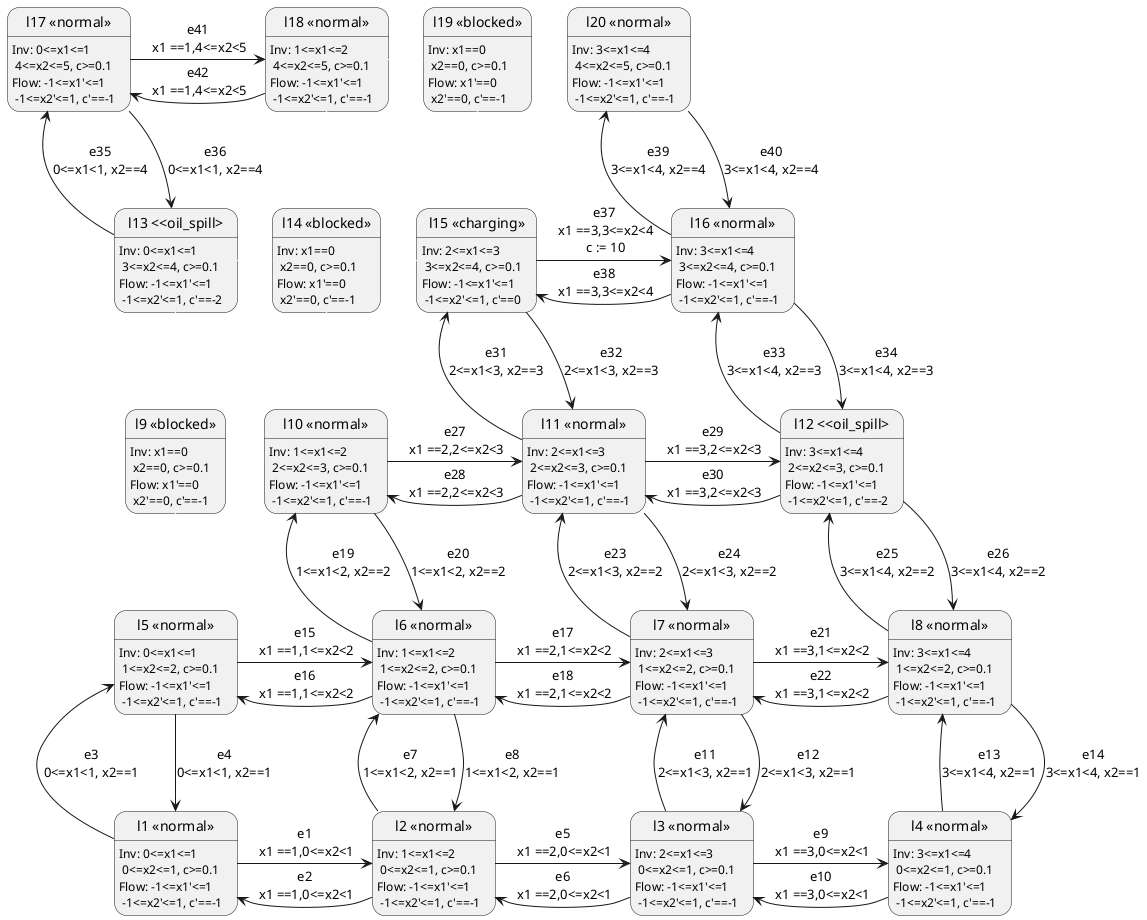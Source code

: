 @startuml unsat_model_4.puml
skinparam state {
  BackgroundColor<<normal>> White
  BackgroundColor<<barrier>> Red
  BackgroundColor<<oil_spill>> Yellow
  BackgroundColor<<charging>> Green
}

state "l1 <<normal>>" as loc1:Inv: 0<=x1<=1\n 0<=x2<=1, c>=0.1\nFlow: -1<=x1'<=1 \n -1<=x2'<=1, c'==-1
state "l2 <<normal>>" as loc2:Inv: 1<=x1<=2\n 0<=x2<=1, c>=0.1\nFlow: -1<=x1'<=1 \n -1<=x2'<=1, c'==-1
state "l3 <<normal>>" as loc3:Inv: 2<=x1<=3\n 0<=x2<=1, c>=0.1\nFlow: -1<=x1'<=1 \n -1<=x2'<=1, c'==-1
state "l4 <<normal>>" as loc4:Inv: 3<=x1<=4\n 0<=x2<=1, c>=0.1\nFlow: -1<=x1'<=1 \n -1<=x2'<=1, c'==-1
state "l5 <<normal>>" as loc5:Inv: 0<=x1<=1\n 1<=x2<=2, c>=0.1\nFlow: -1<=x1'<=1 \n -1<=x2'<=1, c'==-1
state "l6 <<normal>>" as loc6:Inv: 1<=x1<=2\n 1<=x2<=2, c>=0.1\nFlow: -1<=x1'<=1 \n -1<=x2'<=1, c'==-1
state "l7 <<normal>>" as loc7:Inv: 2<=x1<=3\n 1<=x2<=2, c>=0.1\nFlow: -1<=x1'<=1 \n -1<=x2'<=1, c'==-1
state "l8 <<normal>>" as loc8:Inv: 3<=x1<=4\n 1<=x2<=2, c>=0.1\nFlow: -1<=x1'<=1 \n -1<=x2'<=1, c'==-1
state "l9 <<blocked>>" as loc9:Inv: x1==0 \n x2==0, c>=0.1\nFlow: x1'==0 \n x2'==0, c'==-1
state "l10 <<normal>>" as loc10:Inv: 1<=x1<=2\n 2<=x2<=3, c>=0.1\nFlow: -1<=x1'<=1 \n -1<=x2'<=1, c'==-1
state "l11 <<normal>>" as loc11:Inv: 2<=x1<=3\n 2<=x2<=3, c>=0.1\nFlow: -1<=x1'<=1 \n -1<=x2'<=1, c'==-1
state "l12 <<oil_spill>" as loc12:Inv: 3<=x1<=4\n 2<=x2<=3, c>=0.1\nFlow: -1<=x1'<=1 \n -1<=x2'<=1, c'==-2
state "l13 <<oil_spill>" as loc13:Inv: 0<=x1<=1\n 3<=x2<=4, c>=0.1\nFlow: -1<=x1'<=1 \n -1<=x2'<=1, c'==-2
state "l14 <<blocked>>" as loc14:Inv: x1==0 \n x2==0, c>=0.1\nFlow: x1'==0 \n x2'==0, c'==-1
state "l15 <<charging>>" as loc15:Inv: 2<=x1<=3\n 3<=x2<=4, c>=0.1\nFlow: -1<=x1'<=1 \n -1<=x2'<=1, c'==0
state "l16 <<normal>>" as loc16:Inv: 3<=x1<=4\n 3<=x2<=4, c>=0.1\nFlow: -1<=x1'<=1 \n -1<=x2'<=1, c'==-1
state "l17 <<normal>>" as loc17:Inv: 0<=x1<=1\n 4<=x2<=5, c>=0.1\nFlow: -1<=x1'<=1 \n -1<=x2'<=1, c'==-1
state "l18 <<normal>>" as loc18:Inv: 1<=x1<=2\n 4<=x2<=5, c>=0.1\nFlow: -1<=x1'<=1 \n -1<=x2'<=1, c'==-1
state "l19 <<blocked>>" as loc19:Inv: x1==0 \n x2==0, c>=0.1\nFlow: x1'==0 \n x2'==0, c'==-1
state "l20 <<normal>>" as loc20:Inv: 3<=x1<=4\n 4<=x2<=5, c>=0.1\nFlow: -1<=x1'<=1 \n -1<=x2'<=1, c'==-1

loc1 -right-> loc2: e1\n x1 ==1,0<=x2<1
loc2 -left-> loc1: e2\n x1 ==1,0<=x2<1
loc1 -up-> loc5: e3\n0<=x1<1, x2==1
loc5 -down-> loc1: e4\n0<=x1<1, x2==1
loc2 -right-> loc3: e5\n x1 ==2,0<=x2<1
loc3 -left-> loc2: e6\n x1 ==2,0<=x2<1
loc2 -up-> loc6: e7\n1<=x1<2, x2==1
loc6 -down-> loc2: e8\n1<=x1<2, x2==1
loc3 -right-> loc4: e9\n x1 ==3,0<=x2<1
loc4 -left-> loc3: e10\n x1 ==3,0<=x2<1
loc3 -up-> loc7: e11\n2<=x1<3, x2==1
loc7 -down-> loc3: e12\n2<=x1<3, x2==1
loc4 -up-> loc8: e13\n3<=x1<4, x2==1
loc8 -down-> loc4: e14\n3<=x1<4, x2==1
loc5 -right-> loc6: e15\n x1 ==1,1<=x2<2
loc6 -left-> loc5: e16\n x1 ==1,1<=x2<2
loc5-up[#white]->loc9
loc6 -right-> loc7: e17\n x1 ==2,1<=x2<2
loc7 -left-> loc6: e18\n x1 ==2,1<=x2<2
loc6 -up-> loc10: e19\n1<=x1<2, x2==2
loc10 -down-> loc6: e20\n1<=x1<2, x2==2
loc7 -right-> loc8: e21\n x1 ==3,1<=x2<2
loc8 -left-> loc7: e22\n x1 ==3,1<=x2<2
loc7 -up-> loc11: e23\n2<=x1<3, x2==2
loc11 -down-> loc7: e24\n2<=x1<3, x2==2
loc8 -up-> loc12: e25\n3<=x1<4, x2==2
loc12 -down-> loc8: e26\n3<=x1<4, x2==2
loc9-right[#white]->loc10
loc9-up[#white]->loc13
loc10 -right-> loc11: e27\n x1 ==2,2<=x2<3
loc11 -left-> loc10: e28\n x1 ==2,2<=x2<3
loc10-up[#white]->loc14
loc11 -right-> loc12: e29\n x1 ==3,2<=x2<3
loc12 -left-> loc11: e30\n x1 ==3,2<=x2<3
loc11 -up-> loc15: e31\n2<=x1<3, x2==3
loc15 -down-> loc11: e32\n2<=x1<3, x2==3
loc12 -up-> loc16: e33\n3<=x1<4, x2==3
loc16 -down-> loc12: e34\n3<=x1<4, x2==3
loc13-right[#white]->loc14
loc13 -up-> loc17: e35\n0<=x1<1, x2==4
loc17 -down-> loc13: e36\n0<=x1<1, x2==4
loc14-right[#white]->loc15
loc14-up[#white]->loc18
loc15 -right-> loc16: e37\n x1 ==3,3<=x2<4\n c := 10
loc16 -left-> loc15: e38\n x1 ==3,3<=x2<4
loc15-up[#white]->loc19
loc16 -up-> loc20: e39\n3<=x1<4, x2==4
loc20 -down-> loc16: e40\n3<=x1<4, x2==4
loc17 -right-> loc18: e41\n x1 ==1,4<=x2<5
loc18 -left-> loc17: e42\n x1 ==1,4<=x2<5
loc18-right[#white]->loc19
loc19-right[#white]->loc20
@enduml
